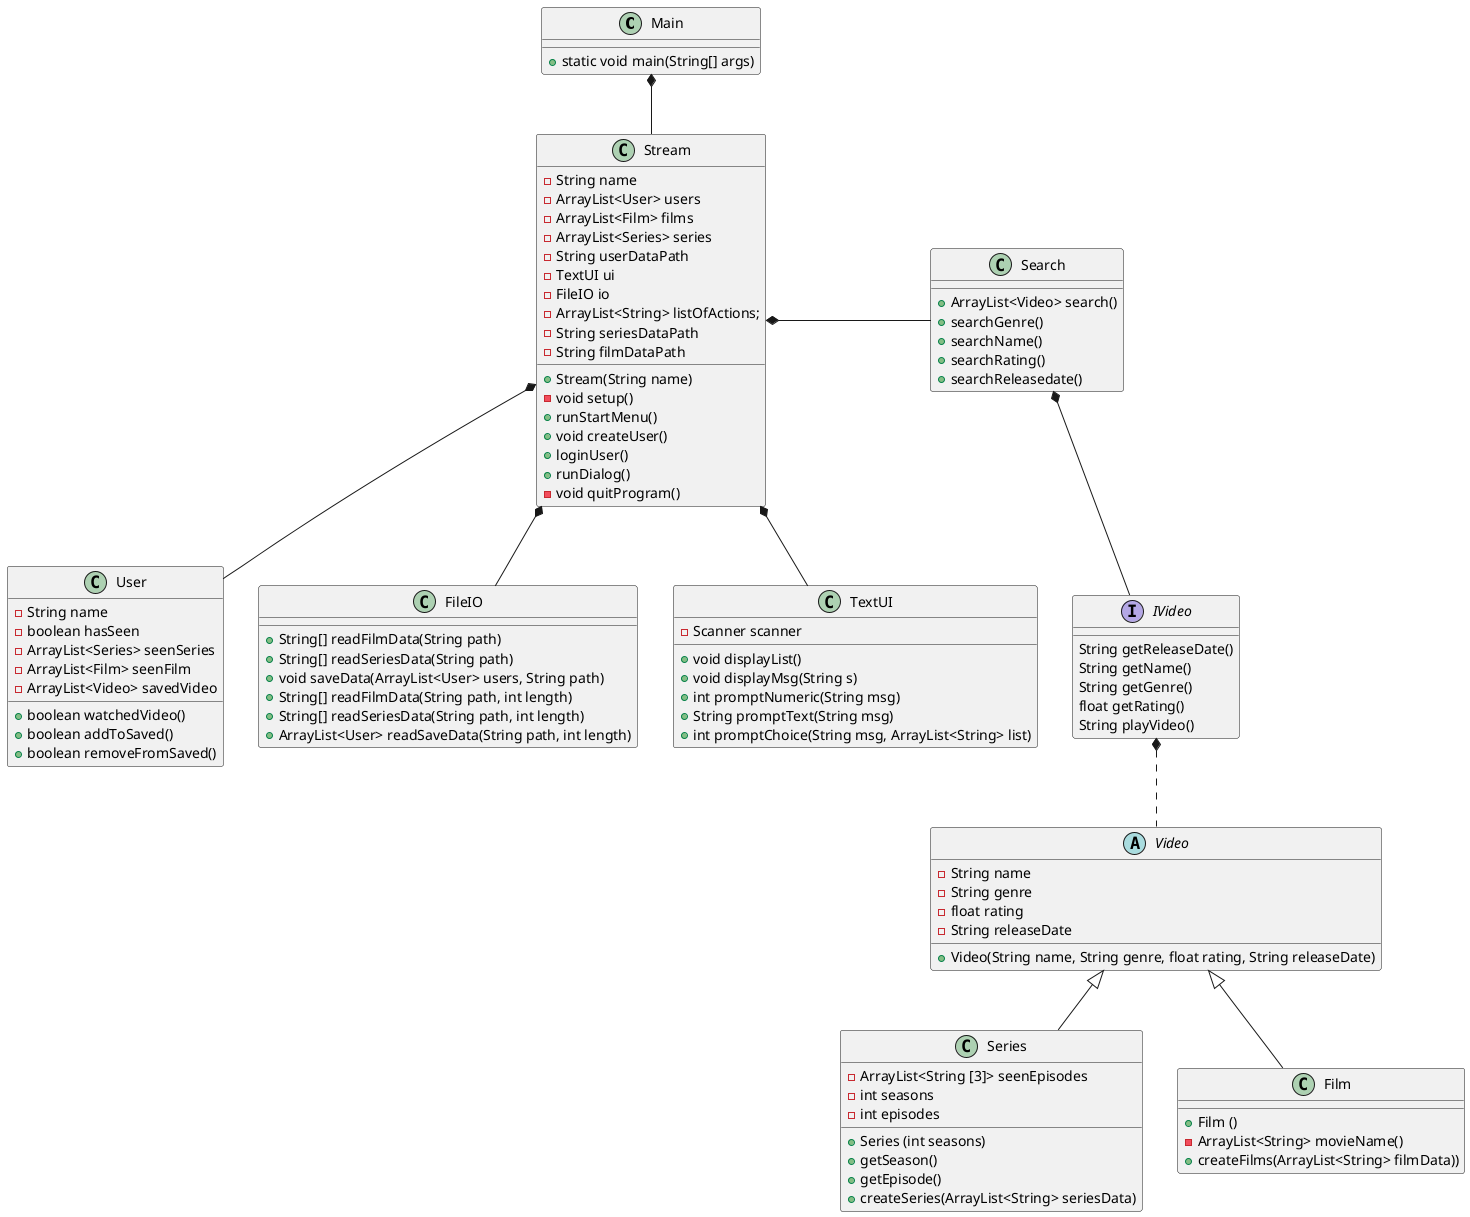 @startuml
'https://plantuml.com/class-diagram

class Main{
+ static void main(String[] args)
}

class Stream{
- String name
'utilities
- ArrayList<User> users
- ArrayList<Film> films
- ArrayList<Series> series
- String userDataPath
- TextUI ui
- FileIO io
- ArrayList<String> listOfActions;
- String seriesDataPath
- String filmDataPath
'constructor
+ Stream(String name)
'methods
- void setup()
' setup er til er at læse data
+ runStartMenu()
+ void createUser()
' skal createUser være void? Det er den i matador
' createUser skal vel checke om der er andre med det brugernavn
+ loginUser()
' skal loginUser være void?
' den skal vel checke om der er en user med det username og tjekke om loginnet er korrekt
+ runDialog()
' i runDialog kan man vælge at søge
- void quitProgram()
}


class User{
- String name
- boolean hasSeen
- ArrayList<Series> seenSeries
- ArrayList<Film> seenFilm
- ArrayList<Video> savedVideo
+ boolean watchedVideo()
+ boolean addToSaved()
+ boolean removeFromSaved()
}

class FileIO{
+ String[] readFilmData(String path)
+ String[] readSeriesData(String path)
+ void saveData(ArrayList<User> users, String path)
+ String[] readFilmData(String path, int length)
+ String[] readSeriesData(String path, int length)
+ ArrayList<User> readSaveData(String path, int length)
}

class TextUI{
- Scanner scanner
+ void displayList()
+ void displayMsg(String s)
+ int promptNumeric(String msg)
+ String promptText(String msg)
+ int promptChoice(String msg, ArrayList<String> list)
}

interface IVideo {
String getReleaseDate()
String getName()
String getGenre()
float getRating()
String playVideo()
}

abstract Class Video{
- String name
- String genre
- float rating
- String releaseDate
'constructor
+ Video(String name, String genre, float rating, String releaseDate)
}

class Series{
'brug evt. et map
- ArrayList<String [3]> seenEpisodes
- int seasons
- int episodes
+ Series (int seasons)
+ getSeason()
+ getEpisode()
+ createSeries(ArrayList<String> seriesData)
}

class Film {
'constructor
+ Film ()
- ArrayList<String> movieName()
+ createFilms(ArrayList<String> filmData))
}


class Search{
+ ArrayList<Video> search()
'methods til de forskellige søgemuligheder
' Skal disse returnere objekterne fra video?
+ searchGenre()
+ searchName()
+ searchRating()
+ searchReleasedate()
'skal vi have funktioner der kun søger blandt serier og film adskilt?
}

IVideo *.. Video

Video <|-- Series
Video <|-- Film

Main *-- Stream

Stream *-- User
Stream *-- FileIO
Stream *-- TextUI
Search *-- IVideo
Stream *- Search

@enduml